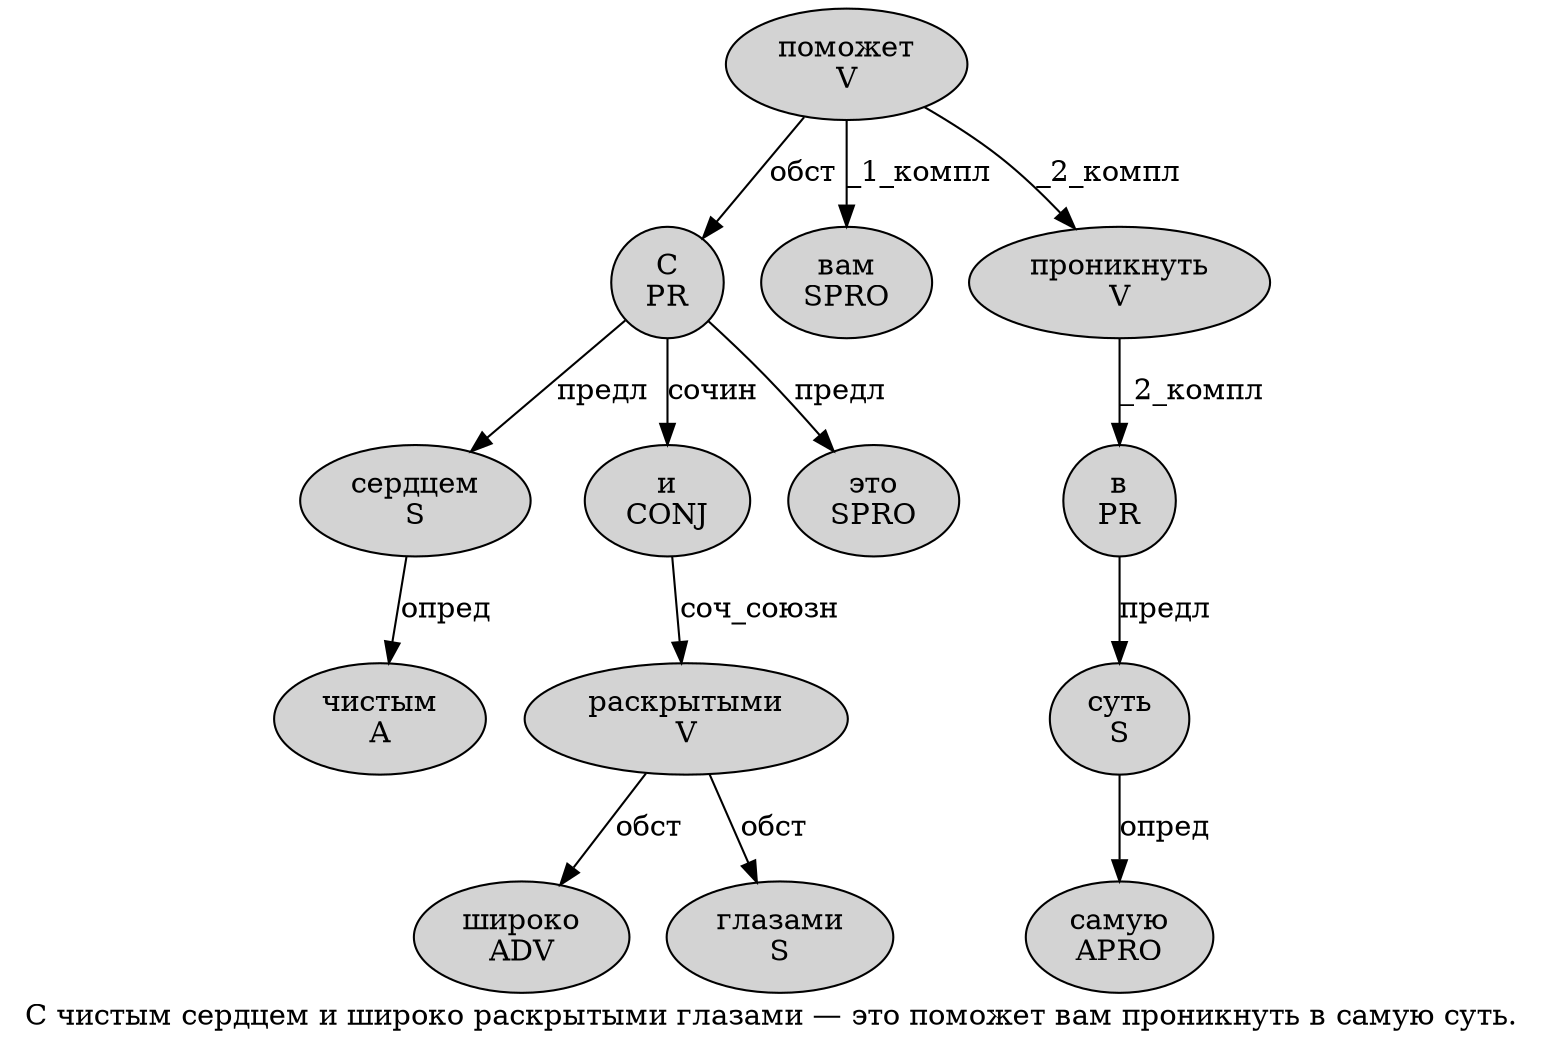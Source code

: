 digraph SENTENCE_1831 {
	graph [label="С чистым сердцем и широко раскрытыми глазами — это поможет вам проникнуть в самую суть."]
	node [style=filled]
		0 [label="С
PR" color="" fillcolor=lightgray penwidth=1 shape=ellipse]
		1 [label="чистым
A" color="" fillcolor=lightgray penwidth=1 shape=ellipse]
		2 [label="сердцем
S" color="" fillcolor=lightgray penwidth=1 shape=ellipse]
		3 [label="и
CONJ" color="" fillcolor=lightgray penwidth=1 shape=ellipse]
		4 [label="широко
ADV" color="" fillcolor=lightgray penwidth=1 shape=ellipse]
		5 [label="раскрытыми
V" color="" fillcolor=lightgray penwidth=1 shape=ellipse]
		6 [label="глазами
S" color="" fillcolor=lightgray penwidth=1 shape=ellipse]
		8 [label="это
SPRO" color="" fillcolor=lightgray penwidth=1 shape=ellipse]
		9 [label="поможет
V" color="" fillcolor=lightgray penwidth=1 shape=ellipse]
		10 [label="вам
SPRO" color="" fillcolor=lightgray penwidth=1 shape=ellipse]
		11 [label="проникнуть
V" color="" fillcolor=lightgray penwidth=1 shape=ellipse]
		12 [label="в
PR" color="" fillcolor=lightgray penwidth=1 shape=ellipse]
		13 [label="самую
APRO" color="" fillcolor=lightgray penwidth=1 shape=ellipse]
		14 [label="суть
S" color="" fillcolor=lightgray penwidth=1 shape=ellipse]
			11 -> 12 [label="_2_компл"]
			12 -> 14 [label="предл"]
			3 -> 5 [label="соч_союзн"]
			5 -> 4 [label="обст"]
			5 -> 6 [label="обст"]
			2 -> 1 [label="опред"]
			0 -> 2 [label="предл"]
			0 -> 3 [label="сочин"]
			0 -> 8 [label="предл"]
			14 -> 13 [label="опред"]
			9 -> 0 [label="обст"]
			9 -> 10 [label="_1_компл"]
			9 -> 11 [label="_2_компл"]
}